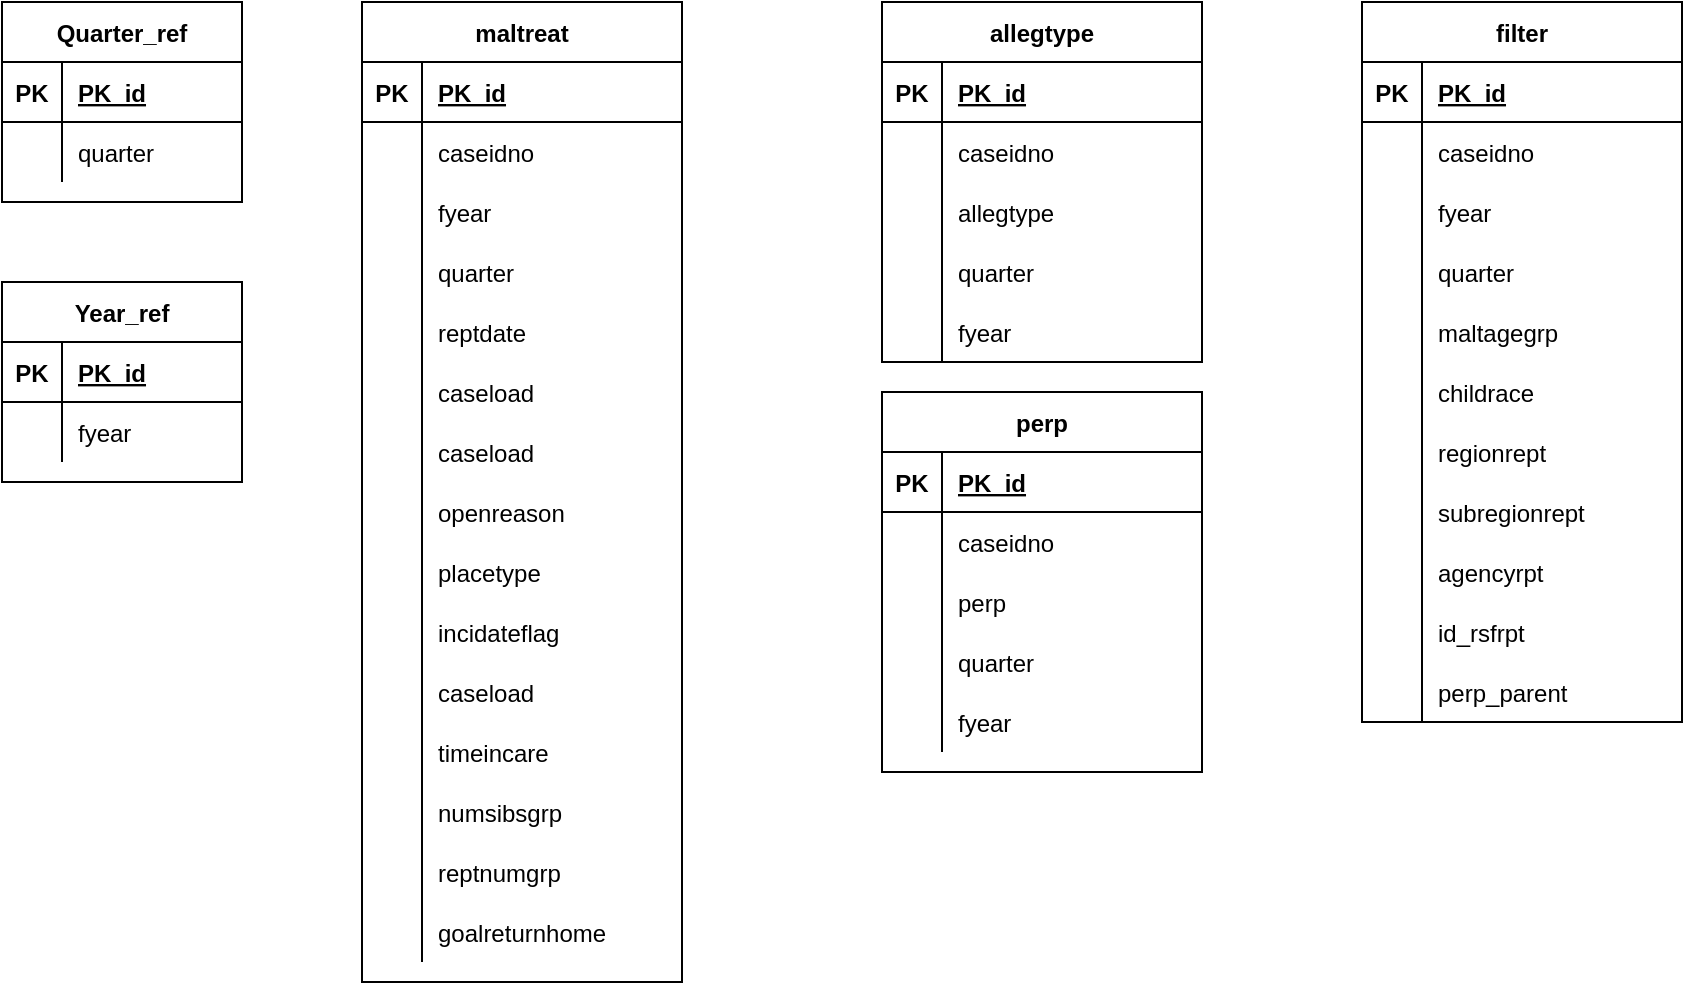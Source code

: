 <mxfile version="15.0.4" type="github">
  <diagram id="R2lEEEUBdFMjLlhIrx00" name="Page-1">
    <mxGraphModel dx="1407" dy="688" grid="1" gridSize="10" guides="1" tooltips="1" connect="1" arrows="1" fold="1" page="1" pageScale="1" pageWidth="1100" pageHeight="850" math="0" shadow="0" extFonts="Permanent Marker^https://fonts.googleapis.com/css?family=Permanent+Marker">
      <root>
        <mxCell id="0" />
        <mxCell id="1" parent="0" />
        <mxCell id="C-vyLk0tnHw3VtMMgP7b-13" value="allegtype" style="shape=table;startSize=30;container=1;collapsible=1;childLayout=tableLayout;fixedRows=1;rowLines=0;fontStyle=1;align=center;resizeLast=1;" parent="1" vertex="1">
          <mxGeometry x="480" y="40" width="160" height="180" as="geometry" />
        </mxCell>
        <mxCell id="C-vyLk0tnHw3VtMMgP7b-14" value="" style="shape=partialRectangle;collapsible=0;dropTarget=0;pointerEvents=0;fillColor=none;points=[[0,0.5],[1,0.5]];portConstraint=eastwest;top=0;left=0;right=0;bottom=1;" parent="C-vyLk0tnHw3VtMMgP7b-13" vertex="1">
          <mxGeometry y="30" width="160" height="30" as="geometry" />
        </mxCell>
        <mxCell id="C-vyLk0tnHw3VtMMgP7b-15" value="PK" style="shape=partialRectangle;overflow=hidden;connectable=0;fillColor=none;top=0;left=0;bottom=0;right=0;fontStyle=1;" parent="C-vyLk0tnHw3VtMMgP7b-14" vertex="1">
          <mxGeometry width="30" height="30" as="geometry" />
        </mxCell>
        <mxCell id="C-vyLk0tnHw3VtMMgP7b-16" value="PK_id" style="shape=partialRectangle;overflow=hidden;connectable=0;fillColor=none;top=0;left=0;bottom=0;right=0;align=left;spacingLeft=6;fontStyle=5;" parent="C-vyLk0tnHw3VtMMgP7b-14" vertex="1">
          <mxGeometry x="30" width="130" height="30" as="geometry" />
        </mxCell>
        <mxCell id="C-vyLk0tnHw3VtMMgP7b-17" value="" style="shape=partialRectangle;collapsible=0;dropTarget=0;pointerEvents=0;fillColor=none;points=[[0,0.5],[1,0.5]];portConstraint=eastwest;top=0;left=0;right=0;bottom=0;" parent="C-vyLk0tnHw3VtMMgP7b-13" vertex="1">
          <mxGeometry y="60" width="160" height="30" as="geometry" />
        </mxCell>
        <mxCell id="C-vyLk0tnHw3VtMMgP7b-18" value="" style="shape=partialRectangle;overflow=hidden;connectable=0;fillColor=none;top=0;left=0;bottom=0;right=0;" parent="C-vyLk0tnHw3VtMMgP7b-17" vertex="1">
          <mxGeometry width="30" height="30" as="geometry" />
        </mxCell>
        <mxCell id="C-vyLk0tnHw3VtMMgP7b-19" value="caseidno" style="shape=partialRectangle;overflow=hidden;connectable=0;fillColor=none;top=0;left=0;bottom=0;right=0;align=left;spacingLeft=6;" parent="C-vyLk0tnHw3VtMMgP7b-17" vertex="1">
          <mxGeometry x="30" width="130" height="30" as="geometry" />
        </mxCell>
        <mxCell id="PwgHBA6SjPxZ97NLeRB_-69" value="" style="shape=partialRectangle;collapsible=0;dropTarget=0;pointerEvents=0;fillColor=none;points=[[0,0.5],[1,0.5]];portConstraint=eastwest;top=0;left=0;right=0;bottom=0;" vertex="1" parent="C-vyLk0tnHw3VtMMgP7b-13">
          <mxGeometry y="90" width="160" height="30" as="geometry" />
        </mxCell>
        <mxCell id="PwgHBA6SjPxZ97NLeRB_-70" value="" style="shape=partialRectangle;overflow=hidden;connectable=0;fillColor=none;top=0;left=0;bottom=0;right=0;" vertex="1" parent="PwgHBA6SjPxZ97NLeRB_-69">
          <mxGeometry width="30" height="30" as="geometry" />
        </mxCell>
        <mxCell id="PwgHBA6SjPxZ97NLeRB_-71" value="allegtype" style="shape=partialRectangle;overflow=hidden;connectable=0;fillColor=none;top=0;left=0;bottom=0;right=0;align=left;spacingLeft=6;" vertex="1" parent="PwgHBA6SjPxZ97NLeRB_-69">
          <mxGeometry x="30" width="130" height="30" as="geometry" />
        </mxCell>
        <mxCell id="C-vyLk0tnHw3VtMMgP7b-20" value="" style="shape=partialRectangle;collapsible=0;dropTarget=0;pointerEvents=0;fillColor=none;points=[[0,0.5],[1,0.5]];portConstraint=eastwest;top=0;left=0;right=0;bottom=0;" parent="C-vyLk0tnHw3VtMMgP7b-13" vertex="1">
          <mxGeometry y="120" width="160" height="30" as="geometry" />
        </mxCell>
        <mxCell id="C-vyLk0tnHw3VtMMgP7b-21" value="" style="shape=partialRectangle;overflow=hidden;connectable=0;fillColor=none;top=0;left=0;bottom=0;right=0;" parent="C-vyLk0tnHw3VtMMgP7b-20" vertex="1">
          <mxGeometry width="30" height="30" as="geometry" />
        </mxCell>
        <mxCell id="C-vyLk0tnHw3VtMMgP7b-22" value="quarter" style="shape=partialRectangle;overflow=hidden;connectable=0;fillColor=none;top=0;left=0;bottom=0;right=0;align=left;spacingLeft=6;" parent="C-vyLk0tnHw3VtMMgP7b-20" vertex="1">
          <mxGeometry x="30" width="130" height="30" as="geometry" />
        </mxCell>
        <mxCell id="PwgHBA6SjPxZ97NLeRB_-77" value="" style="shape=partialRectangle;collapsible=0;dropTarget=0;pointerEvents=0;fillColor=none;points=[[0,0.5],[1,0.5]];portConstraint=eastwest;top=0;left=0;right=0;bottom=0;" vertex="1" parent="C-vyLk0tnHw3VtMMgP7b-13">
          <mxGeometry y="150" width="160" height="30" as="geometry" />
        </mxCell>
        <mxCell id="PwgHBA6SjPxZ97NLeRB_-78" value="" style="shape=partialRectangle;overflow=hidden;connectable=0;fillColor=none;top=0;left=0;bottom=0;right=0;" vertex="1" parent="PwgHBA6SjPxZ97NLeRB_-77">
          <mxGeometry width="30" height="30" as="geometry" />
        </mxCell>
        <mxCell id="PwgHBA6SjPxZ97NLeRB_-79" value="fyear" style="shape=partialRectangle;overflow=hidden;connectable=0;fillColor=none;top=0;left=0;bottom=0;right=0;align=left;spacingLeft=6;" vertex="1" parent="PwgHBA6SjPxZ97NLeRB_-77">
          <mxGeometry x="30" width="130" height="30" as="geometry" />
        </mxCell>
        <mxCell id="C-vyLk0tnHw3VtMMgP7b-23" value="Quarter_ref" style="shape=table;startSize=30;container=1;collapsible=1;childLayout=tableLayout;fixedRows=1;rowLines=0;fontStyle=1;align=center;resizeLast=1;" parent="1" vertex="1">
          <mxGeometry x="40" y="40" width="120" height="100" as="geometry" />
        </mxCell>
        <mxCell id="C-vyLk0tnHw3VtMMgP7b-24" value="" style="shape=partialRectangle;collapsible=0;dropTarget=0;pointerEvents=0;fillColor=none;points=[[0,0.5],[1,0.5]];portConstraint=eastwest;top=0;left=0;right=0;bottom=1;" parent="C-vyLk0tnHw3VtMMgP7b-23" vertex="1">
          <mxGeometry y="30" width="120" height="30" as="geometry" />
        </mxCell>
        <mxCell id="C-vyLk0tnHw3VtMMgP7b-25" value="PK" style="shape=partialRectangle;overflow=hidden;connectable=0;fillColor=none;top=0;left=0;bottom=0;right=0;fontStyle=1;" parent="C-vyLk0tnHw3VtMMgP7b-24" vertex="1">
          <mxGeometry width="30" height="30" as="geometry" />
        </mxCell>
        <mxCell id="C-vyLk0tnHw3VtMMgP7b-26" value="PK_id" style="shape=partialRectangle;overflow=hidden;connectable=0;fillColor=none;top=0;left=0;bottom=0;right=0;align=left;spacingLeft=6;fontStyle=5;" parent="C-vyLk0tnHw3VtMMgP7b-24" vertex="1">
          <mxGeometry x="30" width="90" height="30" as="geometry" />
        </mxCell>
        <mxCell id="C-vyLk0tnHw3VtMMgP7b-27" value="" style="shape=partialRectangle;collapsible=0;dropTarget=0;pointerEvents=0;fillColor=none;points=[[0,0.5],[1,0.5]];portConstraint=eastwest;top=0;left=0;right=0;bottom=0;" parent="C-vyLk0tnHw3VtMMgP7b-23" vertex="1">
          <mxGeometry y="60" width="120" height="30" as="geometry" />
        </mxCell>
        <mxCell id="C-vyLk0tnHw3VtMMgP7b-28" value="" style="shape=partialRectangle;overflow=hidden;connectable=0;fillColor=none;top=0;left=0;bottom=0;right=0;" parent="C-vyLk0tnHw3VtMMgP7b-27" vertex="1">
          <mxGeometry width="30" height="30" as="geometry" />
        </mxCell>
        <mxCell id="C-vyLk0tnHw3VtMMgP7b-29" value="quarter" style="shape=partialRectangle;overflow=hidden;connectable=0;fillColor=none;top=0;left=0;bottom=0;right=0;align=left;spacingLeft=6;" parent="C-vyLk0tnHw3VtMMgP7b-27" vertex="1">
          <mxGeometry x="30" width="90" height="30" as="geometry" />
        </mxCell>
        <mxCell id="PwgHBA6SjPxZ97NLeRB_-36" value="maltreat" style="shape=table;startSize=30;container=1;collapsible=1;childLayout=tableLayout;fixedRows=1;rowLines=0;fontStyle=1;align=center;resizeLast=1;" vertex="1" parent="1">
          <mxGeometry x="220" y="40" width="160" height="490" as="geometry" />
        </mxCell>
        <mxCell id="PwgHBA6SjPxZ97NLeRB_-37" value="" style="shape=partialRectangle;collapsible=0;dropTarget=0;pointerEvents=0;fillColor=none;points=[[0,0.5],[1,0.5]];portConstraint=eastwest;top=0;left=0;right=0;bottom=1;" vertex="1" parent="PwgHBA6SjPxZ97NLeRB_-36">
          <mxGeometry y="30" width="160" height="30" as="geometry" />
        </mxCell>
        <mxCell id="PwgHBA6SjPxZ97NLeRB_-38" value="PK" style="shape=partialRectangle;overflow=hidden;connectable=0;fillColor=none;top=0;left=0;bottom=0;right=0;fontStyle=1;" vertex="1" parent="PwgHBA6SjPxZ97NLeRB_-37">
          <mxGeometry width="30" height="30" as="geometry" />
        </mxCell>
        <mxCell id="PwgHBA6SjPxZ97NLeRB_-39" value="PK_id" style="shape=partialRectangle;overflow=hidden;connectable=0;fillColor=none;top=0;left=0;bottom=0;right=0;align=left;spacingLeft=6;fontStyle=5;" vertex="1" parent="PwgHBA6SjPxZ97NLeRB_-37">
          <mxGeometry x="30" width="130" height="30" as="geometry" />
        </mxCell>
        <mxCell id="PwgHBA6SjPxZ97NLeRB_-40" value="" style="shape=partialRectangle;collapsible=0;dropTarget=0;pointerEvents=0;fillColor=none;points=[[0,0.5],[1,0.5]];portConstraint=eastwest;top=0;left=0;right=0;bottom=0;" vertex="1" parent="PwgHBA6SjPxZ97NLeRB_-36">
          <mxGeometry y="60" width="160" height="30" as="geometry" />
        </mxCell>
        <mxCell id="PwgHBA6SjPxZ97NLeRB_-41" value="" style="shape=partialRectangle;overflow=hidden;connectable=0;fillColor=none;top=0;left=0;bottom=0;right=0;" vertex="1" parent="PwgHBA6SjPxZ97NLeRB_-40">
          <mxGeometry width="30" height="30" as="geometry" />
        </mxCell>
        <mxCell id="PwgHBA6SjPxZ97NLeRB_-42" value="caseidno" style="shape=partialRectangle;overflow=hidden;connectable=0;fillColor=none;top=0;left=0;bottom=0;right=0;align=left;spacingLeft=6;" vertex="1" parent="PwgHBA6SjPxZ97NLeRB_-40">
          <mxGeometry x="30" width="130" height="30" as="geometry" />
        </mxCell>
        <mxCell id="PwgHBA6SjPxZ97NLeRB_-133" value="" style="shape=partialRectangle;collapsible=0;dropTarget=0;pointerEvents=0;fillColor=none;points=[[0,0.5],[1,0.5]];portConstraint=eastwest;top=0;left=0;right=0;bottom=0;" vertex="1" parent="PwgHBA6SjPxZ97NLeRB_-36">
          <mxGeometry y="90" width="160" height="30" as="geometry" />
        </mxCell>
        <mxCell id="PwgHBA6SjPxZ97NLeRB_-134" value="" style="shape=partialRectangle;overflow=hidden;connectable=0;fillColor=none;top=0;left=0;bottom=0;right=0;" vertex="1" parent="PwgHBA6SjPxZ97NLeRB_-133">
          <mxGeometry width="30" height="30" as="geometry" />
        </mxCell>
        <mxCell id="PwgHBA6SjPxZ97NLeRB_-135" value="fyear" style="shape=partialRectangle;overflow=hidden;connectable=0;fillColor=none;top=0;left=0;bottom=0;right=0;align=left;spacingLeft=6;" vertex="1" parent="PwgHBA6SjPxZ97NLeRB_-133">
          <mxGeometry x="30" width="130" height="30" as="geometry" />
        </mxCell>
        <mxCell id="PwgHBA6SjPxZ97NLeRB_-56" value="" style="shape=partialRectangle;collapsible=0;dropTarget=0;pointerEvents=0;fillColor=none;points=[[0,0.5],[1,0.5]];portConstraint=eastwest;top=0;left=0;right=0;bottom=0;" vertex="1" parent="PwgHBA6SjPxZ97NLeRB_-36">
          <mxGeometry y="120" width="160" height="30" as="geometry" />
        </mxCell>
        <mxCell id="PwgHBA6SjPxZ97NLeRB_-57" value="" style="shape=partialRectangle;overflow=hidden;connectable=0;fillColor=none;top=0;left=0;bottom=0;right=0;" vertex="1" parent="PwgHBA6SjPxZ97NLeRB_-56">
          <mxGeometry width="30" height="30" as="geometry" />
        </mxCell>
        <mxCell id="PwgHBA6SjPxZ97NLeRB_-58" value="quarter" style="shape=partialRectangle;overflow=hidden;connectable=0;fillColor=none;top=0;left=0;bottom=0;right=0;align=left;spacingLeft=6;" vertex="1" parent="PwgHBA6SjPxZ97NLeRB_-56">
          <mxGeometry x="30" width="130" height="30" as="geometry" />
        </mxCell>
        <mxCell id="PwgHBA6SjPxZ97NLeRB_-59" value="" style="shape=partialRectangle;collapsible=0;dropTarget=0;pointerEvents=0;fillColor=none;points=[[0,0.5],[1,0.5]];portConstraint=eastwest;top=0;left=0;right=0;bottom=0;" vertex="1" parent="PwgHBA6SjPxZ97NLeRB_-36">
          <mxGeometry y="150" width="160" height="30" as="geometry" />
        </mxCell>
        <mxCell id="PwgHBA6SjPxZ97NLeRB_-60" value="" style="shape=partialRectangle;overflow=hidden;connectable=0;fillColor=none;top=0;left=0;bottom=0;right=0;" vertex="1" parent="PwgHBA6SjPxZ97NLeRB_-59">
          <mxGeometry width="30" height="30" as="geometry" />
        </mxCell>
        <mxCell id="PwgHBA6SjPxZ97NLeRB_-61" value="reptdate" style="shape=partialRectangle;overflow=hidden;connectable=0;fillColor=none;top=0;left=0;bottom=0;right=0;align=left;spacingLeft=6;" vertex="1" parent="PwgHBA6SjPxZ97NLeRB_-59">
          <mxGeometry x="30" width="130" height="30" as="geometry" />
        </mxCell>
        <mxCell id="PwgHBA6SjPxZ97NLeRB_-43" value="" style="shape=partialRectangle;collapsible=0;dropTarget=0;pointerEvents=0;fillColor=none;points=[[0,0.5],[1,0.5]];portConstraint=eastwest;top=0;left=0;right=0;bottom=0;" vertex="1" parent="PwgHBA6SjPxZ97NLeRB_-36">
          <mxGeometry y="180" width="160" height="30" as="geometry" />
        </mxCell>
        <mxCell id="PwgHBA6SjPxZ97NLeRB_-44" value="" style="shape=partialRectangle;overflow=hidden;connectable=0;fillColor=none;top=0;left=0;bottom=0;right=0;" vertex="1" parent="PwgHBA6SjPxZ97NLeRB_-43">
          <mxGeometry width="30" height="30" as="geometry" />
        </mxCell>
        <mxCell id="PwgHBA6SjPxZ97NLeRB_-45" value="caseload" style="shape=partialRectangle;overflow=hidden;connectable=0;fillColor=none;top=0;left=0;bottom=0;right=0;align=left;spacingLeft=6;" vertex="1" parent="PwgHBA6SjPxZ97NLeRB_-43">
          <mxGeometry x="30" width="130" height="30" as="geometry" />
        </mxCell>
        <mxCell id="PwgHBA6SjPxZ97NLeRB_-53" value="" style="shape=partialRectangle;collapsible=0;dropTarget=0;pointerEvents=0;fillColor=none;points=[[0,0.5],[1,0.5]];portConstraint=eastwest;top=0;left=0;right=0;bottom=0;" vertex="1" parent="PwgHBA6SjPxZ97NLeRB_-36">
          <mxGeometry y="210" width="160" height="30" as="geometry" />
        </mxCell>
        <mxCell id="PwgHBA6SjPxZ97NLeRB_-54" value="" style="shape=partialRectangle;overflow=hidden;connectable=0;fillColor=none;top=0;left=0;bottom=0;right=0;" vertex="1" parent="PwgHBA6SjPxZ97NLeRB_-53">
          <mxGeometry width="30" height="30" as="geometry" />
        </mxCell>
        <mxCell id="PwgHBA6SjPxZ97NLeRB_-55" value="caseload" style="shape=partialRectangle;overflow=hidden;connectable=0;fillColor=none;top=0;left=0;bottom=0;right=0;align=left;spacingLeft=6;" vertex="1" parent="PwgHBA6SjPxZ97NLeRB_-53">
          <mxGeometry x="30" width="130" height="30" as="geometry" />
        </mxCell>
        <mxCell id="PwgHBA6SjPxZ97NLeRB_-46" value="" style="shape=partialRectangle;collapsible=0;dropTarget=0;pointerEvents=0;fillColor=none;points=[[0,0.5],[1,0.5]];portConstraint=eastwest;top=0;left=0;right=0;bottom=0;" vertex="1" parent="PwgHBA6SjPxZ97NLeRB_-36">
          <mxGeometry y="240" width="160" height="30" as="geometry" />
        </mxCell>
        <mxCell id="PwgHBA6SjPxZ97NLeRB_-47" value="" style="shape=partialRectangle;overflow=hidden;connectable=0;fillColor=none;top=0;left=0;bottom=0;right=0;" vertex="1" parent="PwgHBA6SjPxZ97NLeRB_-46">
          <mxGeometry width="30" height="30" as="geometry" />
        </mxCell>
        <mxCell id="PwgHBA6SjPxZ97NLeRB_-48" value="openreason" style="shape=partialRectangle;overflow=hidden;connectable=0;fillColor=none;top=0;left=0;bottom=0;right=0;align=left;spacingLeft=6;" vertex="1" parent="PwgHBA6SjPxZ97NLeRB_-46">
          <mxGeometry x="30" width="130" height="30" as="geometry" />
        </mxCell>
        <mxCell id="PwgHBA6SjPxZ97NLeRB_-49" value="" style="shape=partialRectangle;collapsible=0;dropTarget=0;pointerEvents=0;fillColor=none;points=[[0,0.5],[1,0.5]];portConstraint=eastwest;top=0;left=0;right=0;bottom=0;" vertex="1" parent="PwgHBA6SjPxZ97NLeRB_-36">
          <mxGeometry y="270" width="160" height="30" as="geometry" />
        </mxCell>
        <mxCell id="PwgHBA6SjPxZ97NLeRB_-50" value="" style="shape=partialRectangle;overflow=hidden;connectable=0;fillColor=none;top=0;left=0;bottom=0;right=0;" vertex="1" parent="PwgHBA6SjPxZ97NLeRB_-49">
          <mxGeometry width="30" height="30" as="geometry" />
        </mxCell>
        <mxCell id="PwgHBA6SjPxZ97NLeRB_-51" value="placetype" style="shape=partialRectangle;overflow=hidden;connectable=0;fillColor=none;top=0;left=0;bottom=0;right=0;align=left;spacingLeft=6;" vertex="1" parent="PwgHBA6SjPxZ97NLeRB_-49">
          <mxGeometry x="30" width="130" height="30" as="geometry" />
        </mxCell>
        <mxCell id="PwgHBA6SjPxZ97NLeRB_-74" value="" style="shape=partialRectangle;collapsible=0;dropTarget=0;pointerEvents=0;fillColor=none;points=[[0,0.5],[1,0.5]];portConstraint=eastwest;top=0;left=0;right=0;bottom=0;" vertex="1" parent="PwgHBA6SjPxZ97NLeRB_-36">
          <mxGeometry y="300" width="160" height="30" as="geometry" />
        </mxCell>
        <mxCell id="PwgHBA6SjPxZ97NLeRB_-75" value="" style="shape=partialRectangle;overflow=hidden;connectable=0;fillColor=none;top=0;left=0;bottom=0;right=0;" vertex="1" parent="PwgHBA6SjPxZ97NLeRB_-74">
          <mxGeometry width="30" height="30" as="geometry" />
        </mxCell>
        <mxCell id="PwgHBA6SjPxZ97NLeRB_-76" value="incidateflag" style="shape=partialRectangle;overflow=hidden;connectable=0;fillColor=none;top=0;left=0;bottom=0;right=0;align=left;spacingLeft=6;strokeColor=none;" vertex="1" parent="PwgHBA6SjPxZ97NLeRB_-74">
          <mxGeometry x="30" width="130" height="30" as="geometry" />
        </mxCell>
        <mxCell id="PwgHBA6SjPxZ97NLeRB_-177" value="" style="shape=partialRectangle;collapsible=0;dropTarget=0;pointerEvents=0;fillColor=none;points=[[0,0.5],[1,0.5]];portConstraint=eastwest;top=0;left=0;right=0;bottom=0;" vertex="1" parent="PwgHBA6SjPxZ97NLeRB_-36">
          <mxGeometry y="330" width="160" height="30" as="geometry" />
        </mxCell>
        <mxCell id="PwgHBA6SjPxZ97NLeRB_-178" value="" style="shape=partialRectangle;overflow=hidden;connectable=0;fillColor=none;top=0;left=0;bottom=0;right=0;" vertex="1" parent="PwgHBA6SjPxZ97NLeRB_-177">
          <mxGeometry width="30" height="30" as="geometry" />
        </mxCell>
        <mxCell id="PwgHBA6SjPxZ97NLeRB_-179" value="caseload" style="shape=partialRectangle;overflow=hidden;connectable=0;fillColor=none;top=0;left=0;bottom=0;right=0;align=left;spacingLeft=6;strokeColor=none;" vertex="1" parent="PwgHBA6SjPxZ97NLeRB_-177">
          <mxGeometry x="30" width="130" height="30" as="geometry" />
        </mxCell>
        <mxCell id="PwgHBA6SjPxZ97NLeRB_-180" value="" style="shape=partialRectangle;collapsible=0;dropTarget=0;pointerEvents=0;fillColor=none;points=[[0,0.5],[1,0.5]];portConstraint=eastwest;top=0;left=0;right=0;bottom=0;" vertex="1" parent="PwgHBA6SjPxZ97NLeRB_-36">
          <mxGeometry y="360" width="160" height="30" as="geometry" />
        </mxCell>
        <mxCell id="PwgHBA6SjPxZ97NLeRB_-181" value="" style="shape=partialRectangle;overflow=hidden;connectable=0;fillColor=none;top=0;left=0;bottom=0;right=0;" vertex="1" parent="PwgHBA6SjPxZ97NLeRB_-180">
          <mxGeometry width="30" height="30" as="geometry" />
        </mxCell>
        <mxCell id="PwgHBA6SjPxZ97NLeRB_-182" value="timeincare" style="shape=partialRectangle;overflow=hidden;connectable=0;fillColor=none;top=0;left=0;bottom=0;right=0;align=left;spacingLeft=6;strokeColor=none;" vertex="1" parent="PwgHBA6SjPxZ97NLeRB_-180">
          <mxGeometry x="30" width="130" height="30" as="geometry" />
        </mxCell>
        <mxCell id="PwgHBA6SjPxZ97NLeRB_-186" value="" style="shape=partialRectangle;collapsible=0;dropTarget=0;pointerEvents=0;fillColor=none;points=[[0,0.5],[1,0.5]];portConstraint=eastwest;top=0;left=0;right=0;bottom=0;" vertex="1" parent="PwgHBA6SjPxZ97NLeRB_-36">
          <mxGeometry y="390" width="160" height="30" as="geometry" />
        </mxCell>
        <mxCell id="PwgHBA6SjPxZ97NLeRB_-187" value="" style="shape=partialRectangle;overflow=hidden;connectable=0;fillColor=none;top=0;left=0;bottom=0;right=0;" vertex="1" parent="PwgHBA6SjPxZ97NLeRB_-186">
          <mxGeometry width="30" height="30" as="geometry" />
        </mxCell>
        <mxCell id="PwgHBA6SjPxZ97NLeRB_-188" value="numsibsgrp" style="shape=partialRectangle;overflow=hidden;connectable=0;fillColor=none;top=0;left=0;bottom=0;right=0;align=left;spacingLeft=6;strokeColor=none;" vertex="1" parent="PwgHBA6SjPxZ97NLeRB_-186">
          <mxGeometry x="30" width="130" height="30" as="geometry" />
        </mxCell>
        <mxCell id="PwgHBA6SjPxZ97NLeRB_-189" value="" style="shape=partialRectangle;collapsible=0;dropTarget=0;pointerEvents=0;fillColor=none;points=[[0,0.5],[1,0.5]];portConstraint=eastwest;top=0;left=0;right=0;bottom=0;" vertex="1" parent="PwgHBA6SjPxZ97NLeRB_-36">
          <mxGeometry y="420" width="160" height="30" as="geometry" />
        </mxCell>
        <mxCell id="PwgHBA6SjPxZ97NLeRB_-190" value="" style="shape=partialRectangle;overflow=hidden;connectable=0;fillColor=none;top=0;left=0;bottom=0;right=0;" vertex="1" parent="PwgHBA6SjPxZ97NLeRB_-189">
          <mxGeometry width="30" height="30" as="geometry" />
        </mxCell>
        <mxCell id="PwgHBA6SjPxZ97NLeRB_-191" value="reptnumgrp" style="shape=partialRectangle;overflow=hidden;connectable=0;fillColor=none;top=0;left=0;bottom=0;right=0;align=left;spacingLeft=6;strokeColor=none;" vertex="1" parent="PwgHBA6SjPxZ97NLeRB_-189">
          <mxGeometry x="30" width="130" height="30" as="geometry" />
        </mxCell>
        <mxCell id="PwgHBA6SjPxZ97NLeRB_-192" value="" style="shape=partialRectangle;collapsible=0;dropTarget=0;pointerEvents=0;fillColor=none;points=[[0,0.5],[1,0.5]];portConstraint=eastwest;top=0;left=0;right=0;bottom=0;" vertex="1" parent="PwgHBA6SjPxZ97NLeRB_-36">
          <mxGeometry y="450" width="160" height="30" as="geometry" />
        </mxCell>
        <mxCell id="PwgHBA6SjPxZ97NLeRB_-193" value="" style="shape=partialRectangle;overflow=hidden;connectable=0;fillColor=none;top=0;left=0;bottom=0;right=0;" vertex="1" parent="PwgHBA6SjPxZ97NLeRB_-192">
          <mxGeometry width="30" height="30" as="geometry" />
        </mxCell>
        <mxCell id="PwgHBA6SjPxZ97NLeRB_-194" value="goalreturnhome" style="shape=partialRectangle;overflow=hidden;connectable=0;fillColor=none;top=0;left=0;bottom=0;right=0;align=left;spacingLeft=6;strokeColor=none;" vertex="1" parent="PwgHBA6SjPxZ97NLeRB_-192">
          <mxGeometry x="30" width="130" height="30" as="geometry" />
        </mxCell>
        <mxCell id="PwgHBA6SjPxZ97NLeRB_-62" value="Year_ref" style="shape=table;startSize=30;container=1;collapsible=1;childLayout=tableLayout;fixedRows=1;rowLines=0;fontStyle=1;align=center;resizeLast=1;" vertex="1" parent="1">
          <mxGeometry x="40" y="180" width="120" height="100" as="geometry" />
        </mxCell>
        <mxCell id="PwgHBA6SjPxZ97NLeRB_-63" value="" style="shape=partialRectangle;collapsible=0;dropTarget=0;pointerEvents=0;fillColor=none;points=[[0,0.5],[1,0.5]];portConstraint=eastwest;top=0;left=0;right=0;bottom=1;" vertex="1" parent="PwgHBA6SjPxZ97NLeRB_-62">
          <mxGeometry y="30" width="120" height="30" as="geometry" />
        </mxCell>
        <mxCell id="PwgHBA6SjPxZ97NLeRB_-64" value="PK" style="shape=partialRectangle;overflow=hidden;connectable=0;fillColor=none;top=0;left=0;bottom=0;right=0;fontStyle=1;" vertex="1" parent="PwgHBA6SjPxZ97NLeRB_-63">
          <mxGeometry width="30" height="30" as="geometry" />
        </mxCell>
        <mxCell id="PwgHBA6SjPxZ97NLeRB_-65" value="PK_id" style="shape=partialRectangle;overflow=hidden;connectable=0;fillColor=none;top=0;left=0;bottom=0;right=0;align=left;spacingLeft=6;fontStyle=5;" vertex="1" parent="PwgHBA6SjPxZ97NLeRB_-63">
          <mxGeometry x="30" width="90" height="30" as="geometry" />
        </mxCell>
        <mxCell id="PwgHBA6SjPxZ97NLeRB_-66" value="" style="shape=partialRectangle;collapsible=0;dropTarget=0;pointerEvents=0;fillColor=none;points=[[0,0.5],[1,0.5]];portConstraint=eastwest;top=0;left=0;right=0;bottom=0;" vertex="1" parent="PwgHBA6SjPxZ97NLeRB_-62">
          <mxGeometry y="60" width="120" height="30" as="geometry" />
        </mxCell>
        <mxCell id="PwgHBA6SjPxZ97NLeRB_-67" value="" style="shape=partialRectangle;overflow=hidden;connectable=0;fillColor=none;top=0;left=0;bottom=0;right=0;" vertex="1" parent="PwgHBA6SjPxZ97NLeRB_-66">
          <mxGeometry width="30" height="30" as="geometry" />
        </mxCell>
        <mxCell id="PwgHBA6SjPxZ97NLeRB_-68" value="fyear" style="shape=partialRectangle;overflow=hidden;connectable=0;fillColor=none;top=0;left=0;bottom=0;right=0;align=left;spacingLeft=6;" vertex="1" parent="PwgHBA6SjPxZ97NLeRB_-66">
          <mxGeometry x="30" width="90" height="30" as="geometry" />
        </mxCell>
        <mxCell id="PwgHBA6SjPxZ97NLeRB_-80" value="perp" style="shape=table;startSize=30;container=1;collapsible=1;childLayout=tableLayout;fixedRows=1;rowLines=0;fontStyle=1;align=center;resizeLast=1;" vertex="1" parent="1">
          <mxGeometry x="480" y="235" width="160" height="190" as="geometry" />
        </mxCell>
        <mxCell id="PwgHBA6SjPxZ97NLeRB_-81" value="" style="shape=partialRectangle;collapsible=0;dropTarget=0;pointerEvents=0;fillColor=none;points=[[0,0.5],[1,0.5]];portConstraint=eastwest;top=0;left=0;right=0;bottom=1;" vertex="1" parent="PwgHBA6SjPxZ97NLeRB_-80">
          <mxGeometry y="30" width="160" height="30" as="geometry" />
        </mxCell>
        <mxCell id="PwgHBA6SjPxZ97NLeRB_-82" value="PK" style="shape=partialRectangle;overflow=hidden;connectable=0;fillColor=none;top=0;left=0;bottom=0;right=0;fontStyle=1;" vertex="1" parent="PwgHBA6SjPxZ97NLeRB_-81">
          <mxGeometry width="30" height="30" as="geometry" />
        </mxCell>
        <mxCell id="PwgHBA6SjPxZ97NLeRB_-83" value="PK_id" style="shape=partialRectangle;overflow=hidden;connectable=0;fillColor=none;top=0;left=0;bottom=0;right=0;align=left;spacingLeft=6;fontStyle=5;" vertex="1" parent="PwgHBA6SjPxZ97NLeRB_-81">
          <mxGeometry x="30" width="130" height="30" as="geometry" />
        </mxCell>
        <mxCell id="PwgHBA6SjPxZ97NLeRB_-84" value="" style="shape=partialRectangle;collapsible=0;dropTarget=0;pointerEvents=0;fillColor=none;points=[[0,0.5],[1,0.5]];portConstraint=eastwest;top=0;left=0;right=0;bottom=0;" vertex="1" parent="PwgHBA6SjPxZ97NLeRB_-80">
          <mxGeometry y="60" width="160" height="30" as="geometry" />
        </mxCell>
        <mxCell id="PwgHBA6SjPxZ97NLeRB_-85" value="" style="shape=partialRectangle;overflow=hidden;connectable=0;fillColor=none;top=0;left=0;bottom=0;right=0;" vertex="1" parent="PwgHBA6SjPxZ97NLeRB_-84">
          <mxGeometry width="30" height="30" as="geometry" />
        </mxCell>
        <mxCell id="PwgHBA6SjPxZ97NLeRB_-86" value="caseidno" style="shape=partialRectangle;overflow=hidden;connectable=0;fillColor=none;top=0;left=0;bottom=0;right=0;align=left;spacingLeft=6;" vertex="1" parent="PwgHBA6SjPxZ97NLeRB_-84">
          <mxGeometry x="30" width="130" height="30" as="geometry" />
        </mxCell>
        <mxCell id="PwgHBA6SjPxZ97NLeRB_-87" value="" style="shape=partialRectangle;collapsible=0;dropTarget=0;pointerEvents=0;fillColor=none;points=[[0,0.5],[1,0.5]];portConstraint=eastwest;top=0;left=0;right=0;bottom=0;" vertex="1" parent="PwgHBA6SjPxZ97NLeRB_-80">
          <mxGeometry y="90" width="160" height="30" as="geometry" />
        </mxCell>
        <mxCell id="PwgHBA6SjPxZ97NLeRB_-88" value="" style="shape=partialRectangle;overflow=hidden;connectable=0;fillColor=none;top=0;left=0;bottom=0;right=0;" vertex="1" parent="PwgHBA6SjPxZ97NLeRB_-87">
          <mxGeometry width="30" height="30" as="geometry" />
        </mxCell>
        <mxCell id="PwgHBA6SjPxZ97NLeRB_-89" value="perp" style="shape=partialRectangle;overflow=hidden;connectable=0;fillColor=none;top=0;left=0;bottom=0;right=0;align=left;spacingLeft=6;" vertex="1" parent="PwgHBA6SjPxZ97NLeRB_-87">
          <mxGeometry x="30" width="130" height="30" as="geometry" />
        </mxCell>
        <mxCell id="PwgHBA6SjPxZ97NLeRB_-90" value="" style="shape=partialRectangle;collapsible=0;dropTarget=0;pointerEvents=0;fillColor=none;points=[[0,0.5],[1,0.5]];portConstraint=eastwest;top=0;left=0;right=0;bottom=0;" vertex="1" parent="PwgHBA6SjPxZ97NLeRB_-80">
          <mxGeometry y="120" width="160" height="30" as="geometry" />
        </mxCell>
        <mxCell id="PwgHBA6SjPxZ97NLeRB_-91" value="" style="shape=partialRectangle;overflow=hidden;connectable=0;fillColor=none;top=0;left=0;bottom=0;right=0;" vertex="1" parent="PwgHBA6SjPxZ97NLeRB_-90">
          <mxGeometry width="30" height="30" as="geometry" />
        </mxCell>
        <mxCell id="PwgHBA6SjPxZ97NLeRB_-92" value="quarter" style="shape=partialRectangle;overflow=hidden;connectable=0;fillColor=none;top=0;left=0;bottom=0;right=0;align=left;spacingLeft=6;" vertex="1" parent="PwgHBA6SjPxZ97NLeRB_-90">
          <mxGeometry x="30" width="130" height="30" as="geometry" />
        </mxCell>
        <mxCell id="PwgHBA6SjPxZ97NLeRB_-93" value="" style="shape=partialRectangle;collapsible=0;dropTarget=0;pointerEvents=0;fillColor=none;points=[[0,0.5],[1,0.5]];portConstraint=eastwest;top=0;left=0;right=0;bottom=0;" vertex="1" parent="PwgHBA6SjPxZ97NLeRB_-80">
          <mxGeometry y="150" width="160" height="30" as="geometry" />
        </mxCell>
        <mxCell id="PwgHBA6SjPxZ97NLeRB_-94" value="" style="shape=partialRectangle;overflow=hidden;connectable=0;fillColor=none;top=0;left=0;bottom=0;right=0;" vertex="1" parent="PwgHBA6SjPxZ97NLeRB_-93">
          <mxGeometry width="30" height="30" as="geometry" />
        </mxCell>
        <mxCell id="PwgHBA6SjPxZ97NLeRB_-95" value="fyear" style="shape=partialRectangle;overflow=hidden;connectable=0;fillColor=none;top=0;left=0;bottom=0;right=0;align=left;spacingLeft=6;" vertex="1" parent="PwgHBA6SjPxZ97NLeRB_-93">
          <mxGeometry x="30" width="130" height="30" as="geometry" />
        </mxCell>
        <mxCell id="PwgHBA6SjPxZ97NLeRB_-105" value="filter" style="shape=table;startSize=30;container=1;collapsible=1;childLayout=tableLayout;fixedRows=1;rowLines=0;fontStyle=1;align=center;resizeLast=1;" vertex="1" parent="1">
          <mxGeometry x="720" y="40" width="160" height="360" as="geometry" />
        </mxCell>
        <mxCell id="PwgHBA6SjPxZ97NLeRB_-106" value="" style="shape=partialRectangle;collapsible=0;dropTarget=0;pointerEvents=0;fillColor=none;points=[[0,0.5],[1,0.5]];portConstraint=eastwest;top=0;left=0;right=0;bottom=1;" vertex="1" parent="PwgHBA6SjPxZ97NLeRB_-105">
          <mxGeometry y="30" width="160" height="30" as="geometry" />
        </mxCell>
        <mxCell id="PwgHBA6SjPxZ97NLeRB_-107" value="PK" style="shape=partialRectangle;overflow=hidden;connectable=0;fillColor=none;top=0;left=0;bottom=0;right=0;fontStyle=1;" vertex="1" parent="PwgHBA6SjPxZ97NLeRB_-106">
          <mxGeometry width="30" height="30" as="geometry" />
        </mxCell>
        <mxCell id="PwgHBA6SjPxZ97NLeRB_-108" value="PK_id" style="shape=partialRectangle;overflow=hidden;connectable=0;fillColor=none;top=0;left=0;bottom=0;right=0;align=left;spacingLeft=6;fontStyle=5;" vertex="1" parent="PwgHBA6SjPxZ97NLeRB_-106">
          <mxGeometry x="30" width="130" height="30" as="geometry" />
        </mxCell>
        <mxCell id="PwgHBA6SjPxZ97NLeRB_-109" value="" style="shape=partialRectangle;collapsible=0;dropTarget=0;pointerEvents=0;fillColor=none;points=[[0,0.5],[1,0.5]];portConstraint=eastwest;top=0;left=0;right=0;bottom=0;" vertex="1" parent="PwgHBA6SjPxZ97NLeRB_-105">
          <mxGeometry y="60" width="160" height="30" as="geometry" />
        </mxCell>
        <mxCell id="PwgHBA6SjPxZ97NLeRB_-110" value="" style="shape=partialRectangle;overflow=hidden;connectable=0;fillColor=none;top=0;left=0;bottom=0;right=0;" vertex="1" parent="PwgHBA6SjPxZ97NLeRB_-109">
          <mxGeometry width="30" height="30" as="geometry" />
        </mxCell>
        <mxCell id="PwgHBA6SjPxZ97NLeRB_-111" value="caseidno" style="shape=partialRectangle;overflow=hidden;connectable=0;fillColor=none;top=0;left=0;bottom=0;right=0;align=left;spacingLeft=6;" vertex="1" parent="PwgHBA6SjPxZ97NLeRB_-109">
          <mxGeometry x="30" width="130" height="30" as="geometry" />
        </mxCell>
        <mxCell id="PwgHBA6SjPxZ97NLeRB_-121" value="" style="shape=partialRectangle;collapsible=0;dropTarget=0;pointerEvents=0;fillColor=none;points=[[0,0.5],[1,0.5]];portConstraint=eastwest;top=0;left=0;right=0;bottom=0;" vertex="1" parent="PwgHBA6SjPxZ97NLeRB_-105">
          <mxGeometry y="90" width="160" height="30" as="geometry" />
        </mxCell>
        <mxCell id="PwgHBA6SjPxZ97NLeRB_-122" value="" style="shape=partialRectangle;overflow=hidden;connectable=0;fillColor=none;top=0;left=0;bottom=0;right=0;" vertex="1" parent="PwgHBA6SjPxZ97NLeRB_-121">
          <mxGeometry width="30" height="30" as="geometry" />
        </mxCell>
        <mxCell id="PwgHBA6SjPxZ97NLeRB_-123" value="fyear" style="shape=partialRectangle;overflow=hidden;connectable=0;fillColor=none;top=0;left=0;bottom=0;right=0;align=left;spacingLeft=6;" vertex="1" parent="PwgHBA6SjPxZ97NLeRB_-121">
          <mxGeometry x="30" width="130" height="30" as="geometry" />
        </mxCell>
        <mxCell id="PwgHBA6SjPxZ97NLeRB_-124" value="" style="shape=partialRectangle;collapsible=0;dropTarget=0;pointerEvents=0;fillColor=none;points=[[0,0.5],[1,0.5]];portConstraint=eastwest;top=0;left=0;right=0;bottom=0;" vertex="1" parent="PwgHBA6SjPxZ97NLeRB_-105">
          <mxGeometry y="120" width="160" height="30" as="geometry" />
        </mxCell>
        <mxCell id="PwgHBA6SjPxZ97NLeRB_-125" value="" style="shape=partialRectangle;overflow=hidden;connectable=0;fillColor=none;top=0;left=0;bottom=0;right=0;" vertex="1" parent="PwgHBA6SjPxZ97NLeRB_-124">
          <mxGeometry width="30" height="30" as="geometry" />
        </mxCell>
        <mxCell id="PwgHBA6SjPxZ97NLeRB_-126" value="quarter" style="shape=partialRectangle;overflow=hidden;connectable=0;fillColor=none;top=0;left=0;bottom=0;right=0;align=left;spacingLeft=6;" vertex="1" parent="PwgHBA6SjPxZ97NLeRB_-124">
          <mxGeometry x="30" width="130" height="30" as="geometry" />
        </mxCell>
        <mxCell id="PwgHBA6SjPxZ97NLeRB_-112" value="" style="shape=partialRectangle;collapsible=0;dropTarget=0;pointerEvents=0;fillColor=none;points=[[0,0.5],[1,0.5]];portConstraint=eastwest;top=0;left=0;right=0;bottom=0;" vertex="1" parent="PwgHBA6SjPxZ97NLeRB_-105">
          <mxGeometry y="150" width="160" height="30" as="geometry" />
        </mxCell>
        <mxCell id="PwgHBA6SjPxZ97NLeRB_-113" value="" style="shape=partialRectangle;overflow=hidden;connectable=0;fillColor=none;top=0;left=0;bottom=0;right=0;" vertex="1" parent="PwgHBA6SjPxZ97NLeRB_-112">
          <mxGeometry width="30" height="30" as="geometry" />
        </mxCell>
        <mxCell id="PwgHBA6SjPxZ97NLeRB_-114" value="maltagegrp" style="shape=partialRectangle;overflow=hidden;connectable=0;fillColor=none;top=0;left=0;bottom=0;right=0;align=left;spacingLeft=6;" vertex="1" parent="PwgHBA6SjPxZ97NLeRB_-112">
          <mxGeometry x="30" width="130" height="30" as="geometry" />
        </mxCell>
        <mxCell id="PwgHBA6SjPxZ97NLeRB_-115" value="" style="shape=partialRectangle;collapsible=0;dropTarget=0;pointerEvents=0;fillColor=none;points=[[0,0.5],[1,0.5]];portConstraint=eastwest;top=0;left=0;right=0;bottom=0;" vertex="1" parent="PwgHBA6SjPxZ97NLeRB_-105">
          <mxGeometry y="180" width="160" height="30" as="geometry" />
        </mxCell>
        <mxCell id="PwgHBA6SjPxZ97NLeRB_-116" value="" style="shape=partialRectangle;overflow=hidden;connectable=0;fillColor=none;top=0;left=0;bottom=0;right=0;" vertex="1" parent="PwgHBA6SjPxZ97NLeRB_-115">
          <mxGeometry width="30" height="30" as="geometry" />
        </mxCell>
        <mxCell id="PwgHBA6SjPxZ97NLeRB_-117" value="childrace" style="shape=partialRectangle;overflow=hidden;connectable=0;fillColor=none;top=0;left=0;bottom=0;right=0;align=left;spacingLeft=6;" vertex="1" parent="PwgHBA6SjPxZ97NLeRB_-115">
          <mxGeometry x="30" width="130" height="30" as="geometry" />
        </mxCell>
        <mxCell id="PwgHBA6SjPxZ97NLeRB_-118" value="" style="shape=partialRectangle;collapsible=0;dropTarget=0;pointerEvents=0;fillColor=none;points=[[0,0.5],[1,0.5]];portConstraint=eastwest;top=0;left=0;right=0;bottom=0;" vertex="1" parent="PwgHBA6SjPxZ97NLeRB_-105">
          <mxGeometry y="210" width="160" height="30" as="geometry" />
        </mxCell>
        <mxCell id="PwgHBA6SjPxZ97NLeRB_-119" value="" style="shape=partialRectangle;overflow=hidden;connectable=0;fillColor=none;top=0;left=0;bottom=0;right=0;" vertex="1" parent="PwgHBA6SjPxZ97NLeRB_-118">
          <mxGeometry width="30" height="30" as="geometry" />
        </mxCell>
        <mxCell id="PwgHBA6SjPxZ97NLeRB_-120" value="regionrept" style="shape=partialRectangle;overflow=hidden;connectable=0;fillColor=none;top=0;left=0;bottom=0;right=0;align=left;spacingLeft=6;" vertex="1" parent="PwgHBA6SjPxZ97NLeRB_-118">
          <mxGeometry x="30" width="130" height="30" as="geometry" />
        </mxCell>
        <mxCell id="PwgHBA6SjPxZ97NLeRB_-127" value="" style="shape=partialRectangle;collapsible=0;dropTarget=0;pointerEvents=0;fillColor=none;points=[[0,0.5],[1,0.5]];portConstraint=eastwest;top=0;left=0;right=0;bottom=0;" vertex="1" parent="PwgHBA6SjPxZ97NLeRB_-105">
          <mxGeometry y="240" width="160" height="30" as="geometry" />
        </mxCell>
        <mxCell id="PwgHBA6SjPxZ97NLeRB_-128" value="" style="shape=partialRectangle;overflow=hidden;connectable=0;fillColor=none;top=0;left=0;bottom=0;right=0;" vertex="1" parent="PwgHBA6SjPxZ97NLeRB_-127">
          <mxGeometry width="30" height="30" as="geometry" />
        </mxCell>
        <mxCell id="PwgHBA6SjPxZ97NLeRB_-129" value="subregionrept" style="shape=partialRectangle;overflow=hidden;connectable=0;fillColor=none;top=0;left=0;bottom=0;right=0;align=left;spacingLeft=6;" vertex="1" parent="PwgHBA6SjPxZ97NLeRB_-127">
          <mxGeometry x="30" width="130" height="30" as="geometry" />
        </mxCell>
        <mxCell id="PwgHBA6SjPxZ97NLeRB_-136" value="" style="shape=partialRectangle;collapsible=0;dropTarget=0;pointerEvents=0;fillColor=none;points=[[0,0.5],[1,0.5]];portConstraint=eastwest;top=0;left=0;right=0;bottom=0;" vertex="1" parent="PwgHBA6SjPxZ97NLeRB_-105">
          <mxGeometry y="270" width="160" height="30" as="geometry" />
        </mxCell>
        <mxCell id="PwgHBA6SjPxZ97NLeRB_-137" value="" style="shape=partialRectangle;overflow=hidden;connectable=0;fillColor=none;top=0;left=0;bottom=0;right=0;" vertex="1" parent="PwgHBA6SjPxZ97NLeRB_-136">
          <mxGeometry width="30" height="30" as="geometry" />
        </mxCell>
        <mxCell id="PwgHBA6SjPxZ97NLeRB_-138" value="agencyrpt" style="shape=partialRectangle;overflow=hidden;connectable=0;fillColor=none;top=0;left=0;bottom=0;right=0;align=left;spacingLeft=6;" vertex="1" parent="PwgHBA6SjPxZ97NLeRB_-136">
          <mxGeometry x="30" width="130" height="30" as="geometry" />
        </mxCell>
        <mxCell id="PwgHBA6SjPxZ97NLeRB_-139" value="" style="shape=partialRectangle;collapsible=0;dropTarget=0;pointerEvents=0;fillColor=none;points=[[0,0.5],[1,0.5]];portConstraint=eastwest;top=0;left=0;right=0;bottom=0;" vertex="1" parent="PwgHBA6SjPxZ97NLeRB_-105">
          <mxGeometry y="300" width="160" height="30" as="geometry" />
        </mxCell>
        <mxCell id="PwgHBA6SjPxZ97NLeRB_-140" value="" style="shape=partialRectangle;overflow=hidden;connectable=0;fillColor=none;top=0;left=0;bottom=0;right=0;" vertex="1" parent="PwgHBA6SjPxZ97NLeRB_-139">
          <mxGeometry width="30" height="30" as="geometry" />
        </mxCell>
        <mxCell id="PwgHBA6SjPxZ97NLeRB_-141" value="id_rsfrpt" style="shape=partialRectangle;overflow=hidden;connectable=0;fillColor=none;top=0;left=0;bottom=0;right=0;align=left;spacingLeft=6;" vertex="1" parent="PwgHBA6SjPxZ97NLeRB_-139">
          <mxGeometry x="30" width="130" height="30" as="geometry" />
        </mxCell>
        <mxCell id="PwgHBA6SjPxZ97NLeRB_-183" value="" style="shape=partialRectangle;collapsible=0;dropTarget=0;pointerEvents=0;fillColor=none;points=[[0,0.5],[1,0.5]];portConstraint=eastwest;top=0;left=0;right=0;bottom=0;" vertex="1" parent="PwgHBA6SjPxZ97NLeRB_-105">
          <mxGeometry y="330" width="160" height="30" as="geometry" />
        </mxCell>
        <mxCell id="PwgHBA6SjPxZ97NLeRB_-184" value="" style="shape=partialRectangle;overflow=hidden;connectable=0;fillColor=none;top=0;left=0;bottom=0;right=0;" vertex="1" parent="PwgHBA6SjPxZ97NLeRB_-183">
          <mxGeometry width="30" height="30" as="geometry" />
        </mxCell>
        <mxCell id="PwgHBA6SjPxZ97NLeRB_-185" value="perp_parent" style="shape=partialRectangle;overflow=hidden;connectable=0;fillColor=none;top=0;left=0;bottom=0;right=0;align=left;spacingLeft=6;" vertex="1" parent="PwgHBA6SjPxZ97NLeRB_-183">
          <mxGeometry x="30" width="130" height="30" as="geometry" />
        </mxCell>
      </root>
    </mxGraphModel>
  </diagram>
</mxfile>
